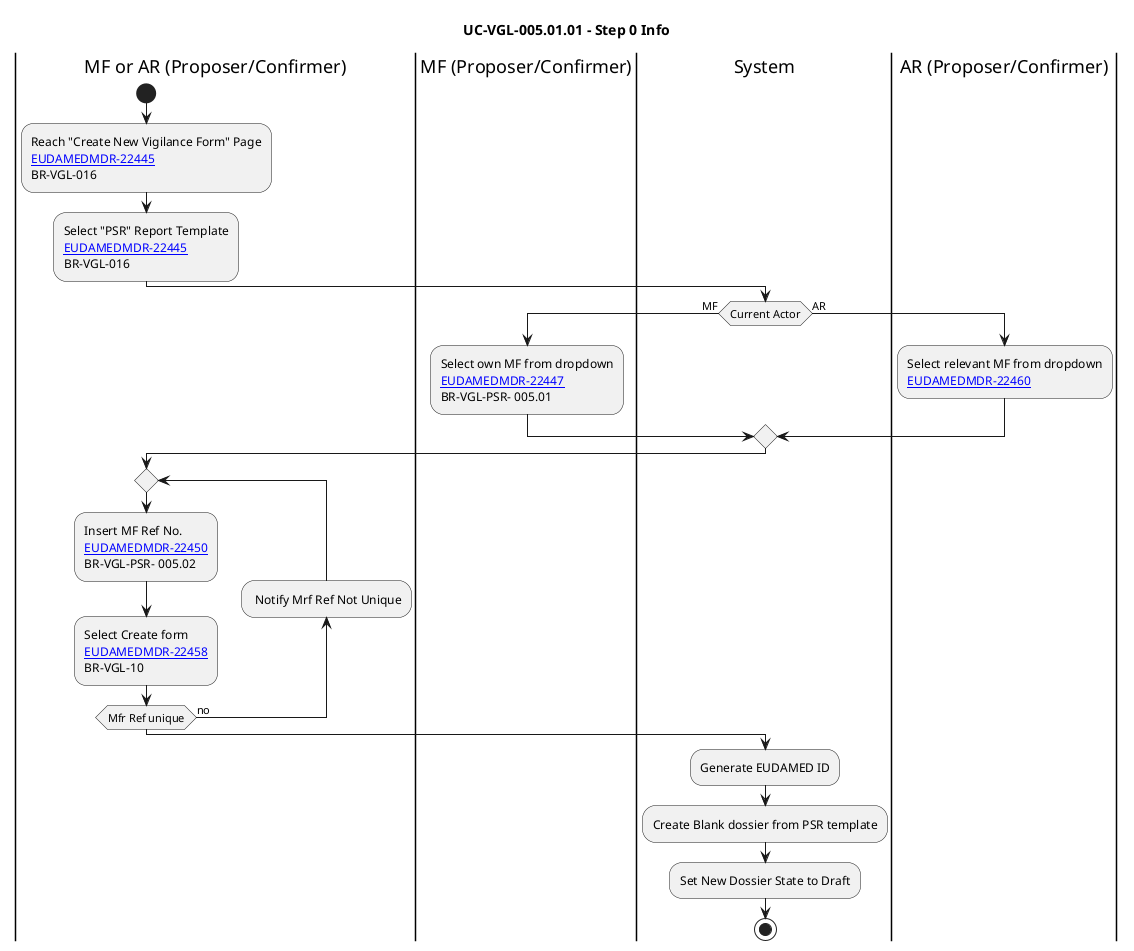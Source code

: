 @startuml
title UC-VGL-005.01.01 - Step 0 Info
|MF or AR (Proposer/Confirmer)|
|MF (Proposer/Confirmer)|
|System|
|AR (Proposer/Confirmer)|
|MF or AR (Proposer/Confirmer)|
start
:Reach "Create New Vigilance Form" Page
[[https://citnet.tech.ec.europa.eu/CITnet/jira/browse/EUDAMEDMDR-22445 EUDAMEDMDR-22445]]
BR-VGL-016;
:Select "PSR" Report Template
[[https://citnet.tech.ec.europa.eu/CITnet/jira/browse/EUDAMEDMDR-22445 EUDAMEDMDR-22445]]
BR-VGL-016;
|System|
if (Current Actor) then (MF)
    |MF (Proposer/Confirmer)|
    :Select own MF from dropdown
    [[https://citnet.tech.ec.europa.eu/CITnet/jira/browse/EUDAMEDMDR-22447 EUDAMEDMDR-22447]]
    BR-VGL-PSR- 005.01;
else (AR)
    |AR (Proposer/Confirmer)|
    :Select relevant MF from dropdown
    [[https://citnet.tech.ec.europa.eu/CITnet/jira/browse/EUDAMEDMDR-22460 EUDAMEDMDR-22460]];
endif
|MF or AR (Proposer/Confirmer)|
repeat
    :Insert MF Ref No.
    [[https://citnet.tech.ec.europa.eu/CITnet/jira/browse/EUDAMEDMDR-22450 EUDAMEDMDR-22450]]
    BR-VGL-PSR- 005.02;
    :Select Create form
    [[https://citnet.tech.ec.europa.eu/CITnet/jira/browse/EUDAMEDMDR-22458 EUDAMEDMDR-22458]]
    BR-VGL-10;
backward: Notify Mrf Ref Not Unique;
repeat while (Mfr Ref unique) is (no)
|System|
:Generate EUDAMED ID;
:Create Blank dossier from PSR template;
:Set New Dossier State to Draft;
stop
@enduml